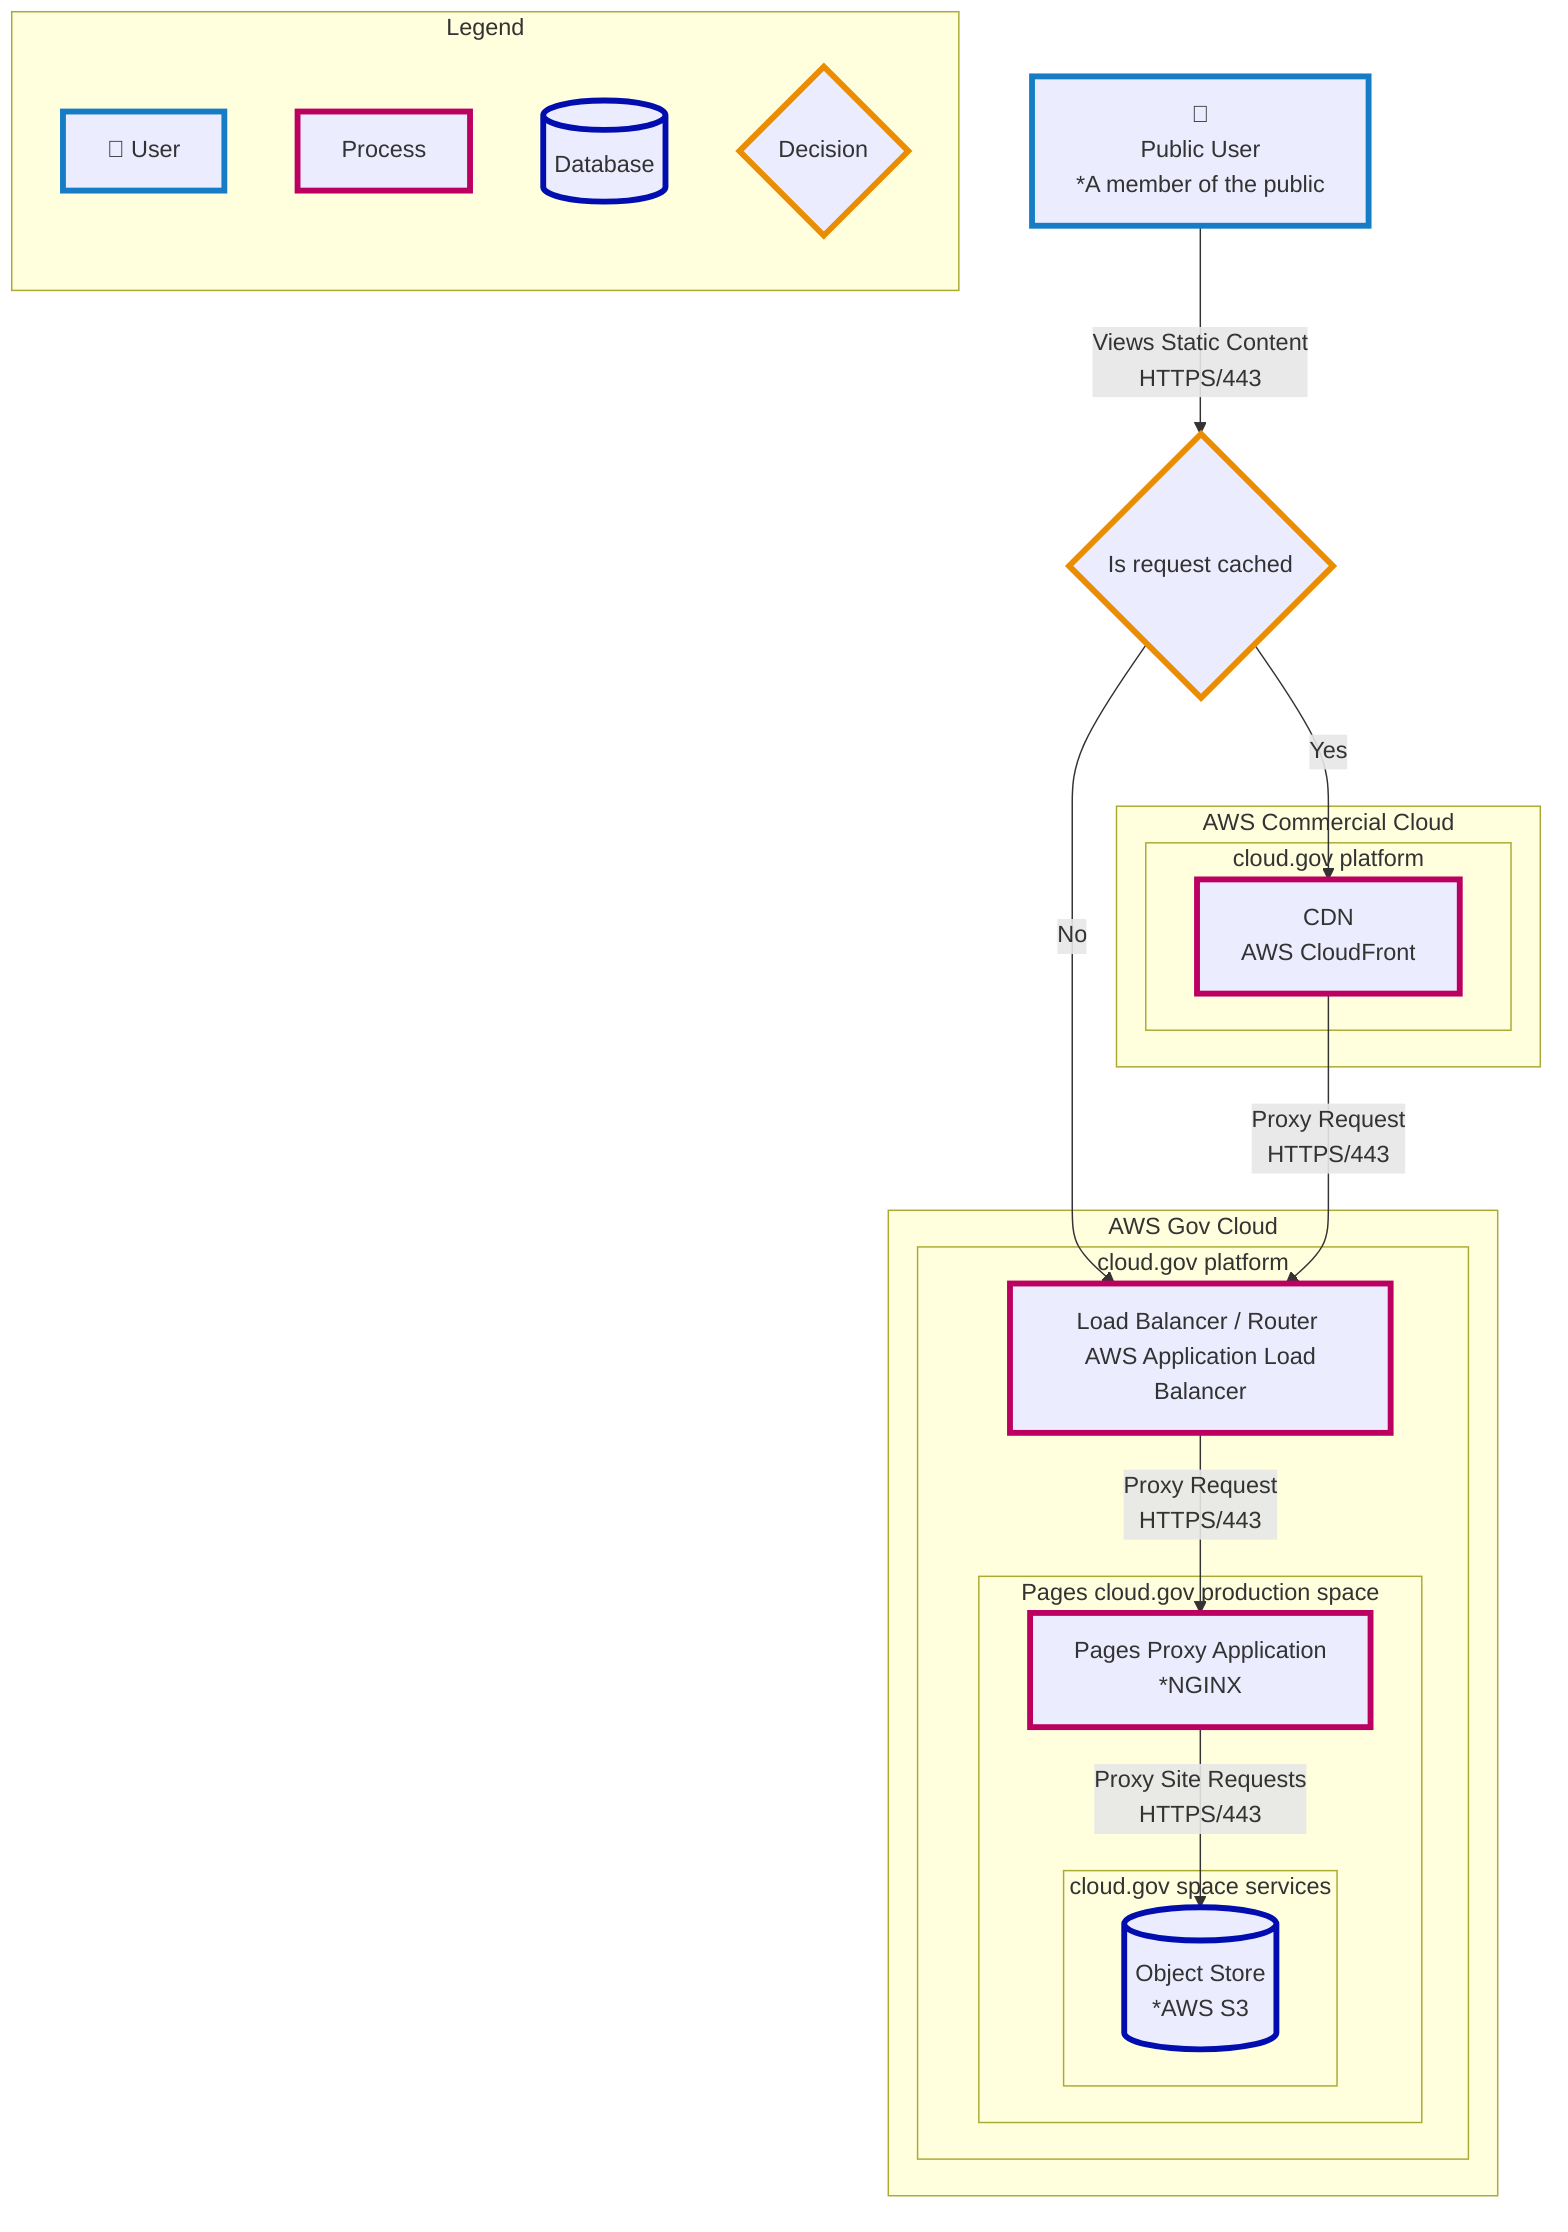 flowchart TB
  %% Styles
  classDef userStyle stroke:#167CC5,stroke-width:4px
  classDef processStyle stroke:#bc0061,stroke-width:4px
  classDef decisionStyle stroke:#ea8d02,stroke-width:4px
  classDef dbStyle stroke:#010daf,stroke-width:4px

  %% Component Defintions

  %% Users
  user["👤  <br/> Public User <br/> *A member of the public"]:::userStyle

  %% Processors
  aws_cdn[CDN <br/> AWS CloudFront]:::processStyle
  aws_load_balancer[Load Balancer / Router <br/> AWS Application Load Balancer]:::processStyle
  pages_proxy[Pages Proxy Application <br/> *NGINX]:::processStyle

  %% Decisions
  is_cached{Is request cached}:::decisionStyle

  %% Databases
  s3[(Object Store <br/> *AWS S3)]:::dbStyle

  %% Flow
  user -- Views Static Content <br/> HTTPS/443 --> is_cached
  is_cached -- Yes --> aws_cdn
  is_cached -- No --> aws_load_balancer
  aws_cdn -- Proxy Request <br /> HTTPS/443 --> aws_load_balancer
  aws_load_balancer -- Proxy Request <br /> HTTPS/443 --> pages_proxy

  pages_proxy -- Proxy Site Requests <br /> HTTPS/443  --> s3

  %% Layout
  subgraph AWS Commercial Cloud
    subgraph cloud.gov platform
      aws_cdn
    end
  end

  subgraph AWS Gov Cloud
    subgraph cloud.gov platform
      aws_load_balancer
      subgraph Pages cloud.gov production space
        pages_proxy
        subgraph cloud.gov space services
          s3
        end
      end
    end
  end

  subgraph Legend
    direction BT
    legend_user["👤 User"]:::userStyle
    legend_process[Process]:::processStyle
    legend_db[(Database)]:::dbStyle
    legend_decision{Decision}:::decisionStyle
  end
